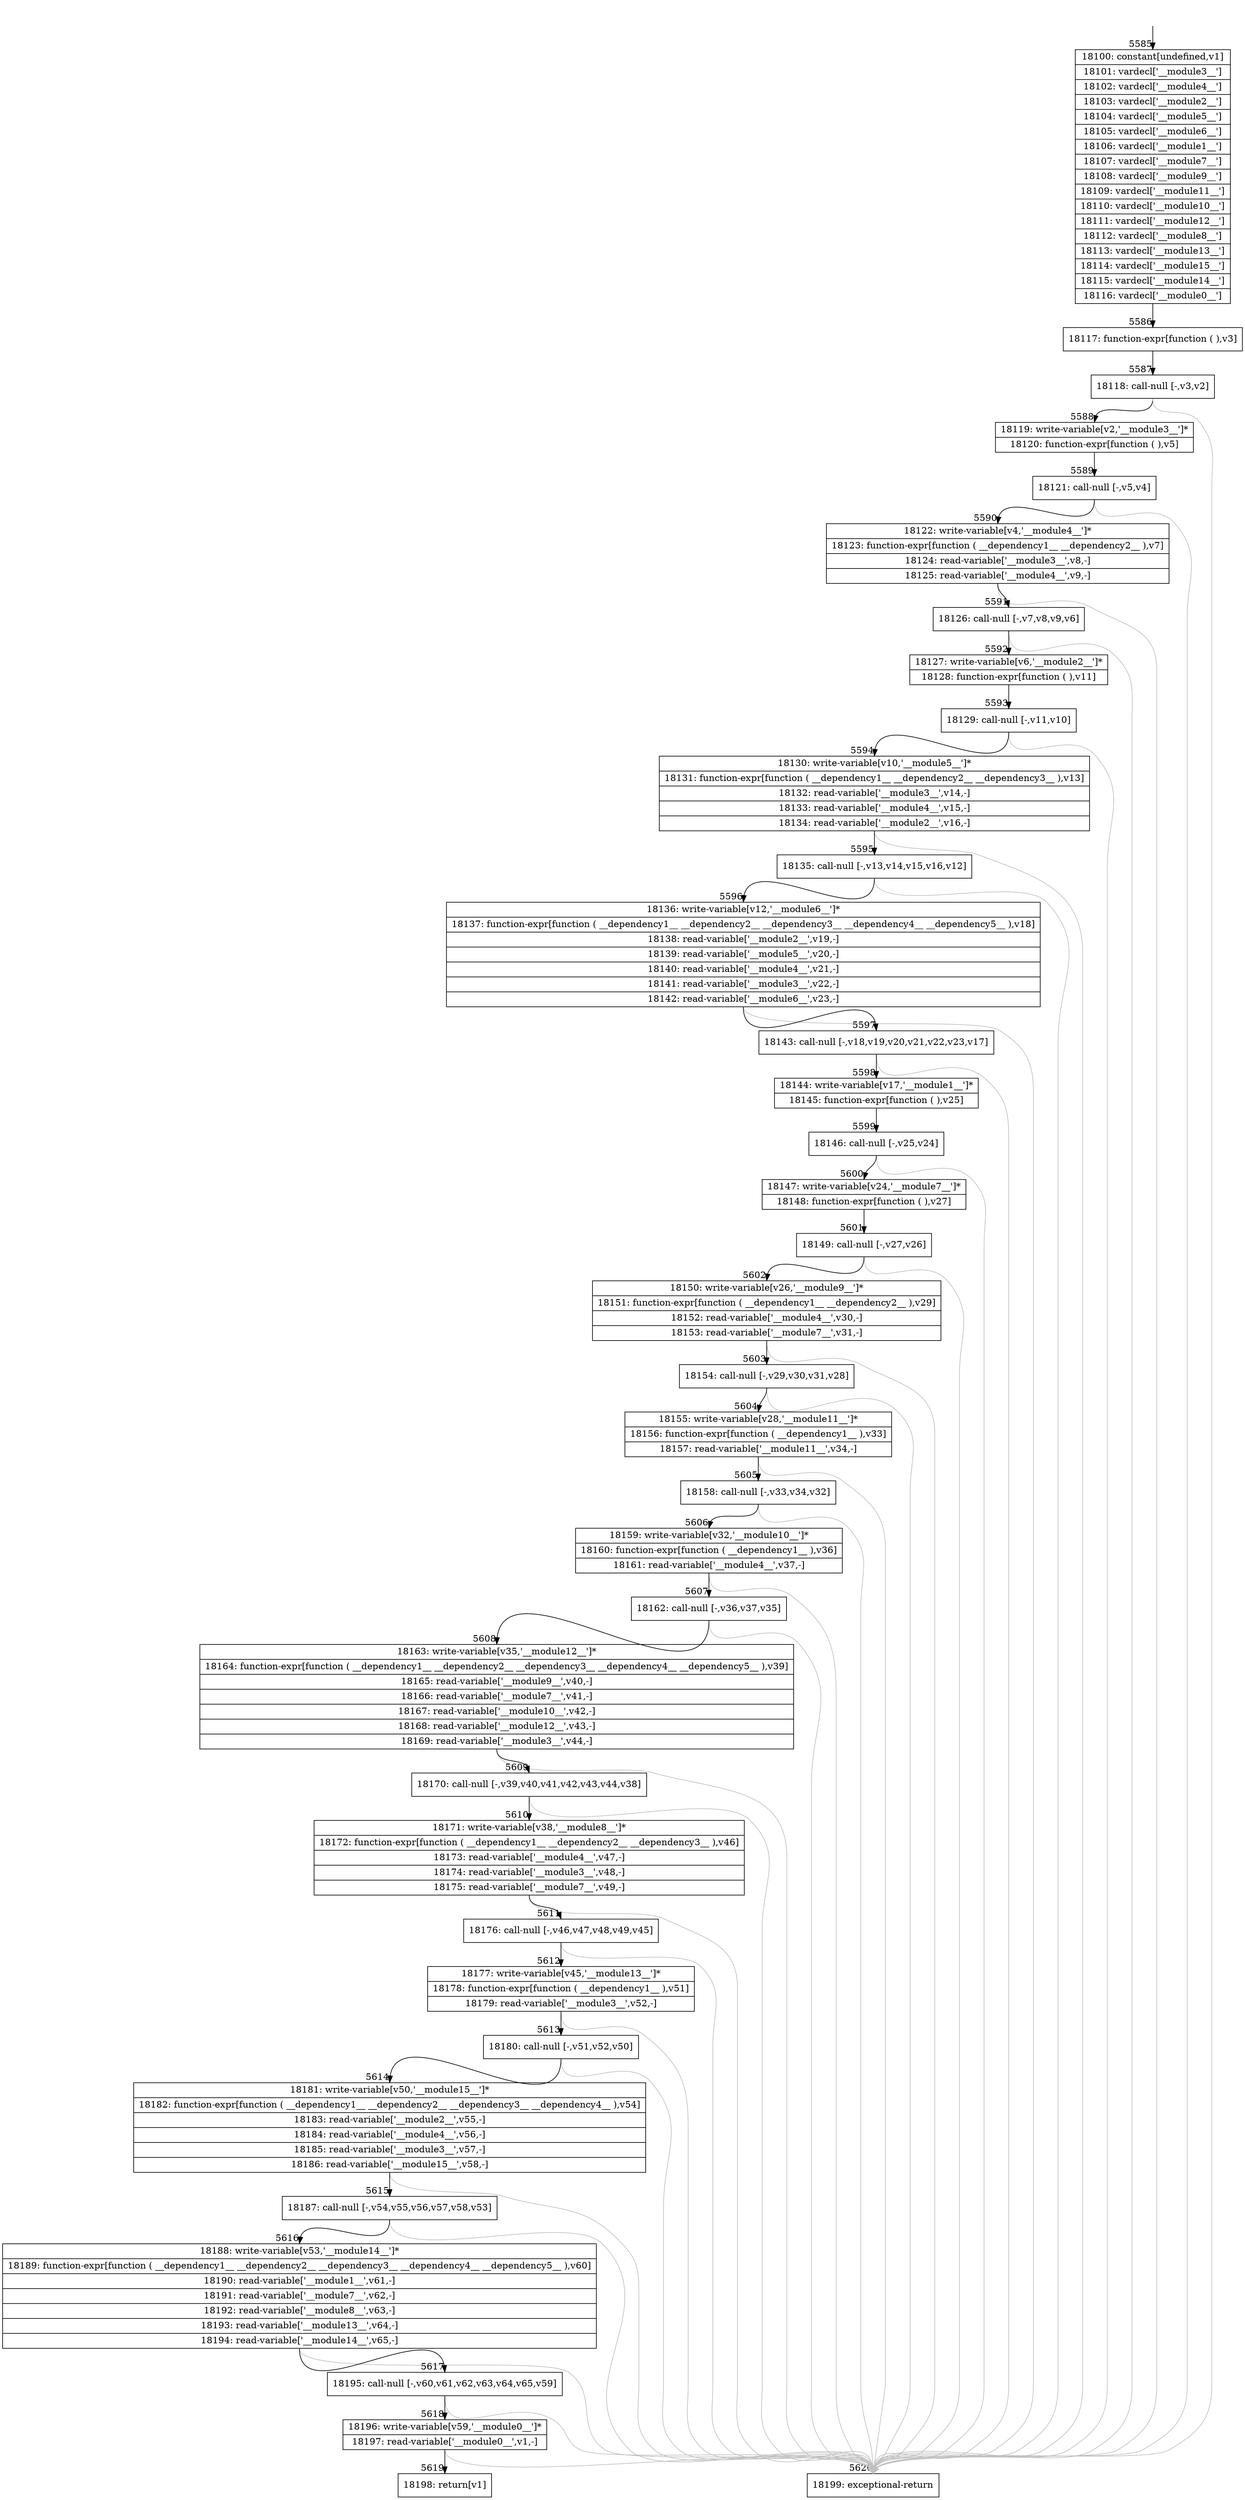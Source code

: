 digraph {
rankdir="TD"
BB_entry2[shape=none,label=""];
BB_entry2 -> BB5585 [tailport=s, headport=n, headlabel="    5585"]
BB5585 [shape=record label="{18100: constant[undefined,v1]|18101: vardecl['__module3__']|18102: vardecl['__module4__']|18103: vardecl['__module2__']|18104: vardecl['__module5__']|18105: vardecl['__module6__']|18106: vardecl['__module1__']|18107: vardecl['__module7__']|18108: vardecl['__module9__']|18109: vardecl['__module11__']|18110: vardecl['__module10__']|18111: vardecl['__module12__']|18112: vardecl['__module8__']|18113: vardecl['__module13__']|18114: vardecl['__module15__']|18115: vardecl['__module14__']|18116: vardecl['__module0__']}" ] 
BB5585 -> BB5586 [tailport=s, headport=n, headlabel="      5586"]
BB5586 [shape=record label="{18117: function-expr[function ( ),v3]}" ] 
BB5586 -> BB5587 [tailport=s, headport=n, headlabel="      5587"]
BB5587 [shape=record label="{18118: call-null [-,v3,v2]}" ] 
BB5587 -> BB5588 [tailport=s, headport=n, headlabel="      5588"]
BB5587 -> BB5620 [tailport=s, headport=n, color=gray, headlabel="      5620"]
BB5588 [shape=record label="{18119: write-variable[v2,'__module3__']*|18120: function-expr[function ( ),v5]}" ] 
BB5588 -> BB5589 [tailport=s, headport=n, headlabel="      5589"]
BB5589 [shape=record label="{18121: call-null [-,v5,v4]}" ] 
BB5589 -> BB5590 [tailport=s, headport=n, headlabel="      5590"]
BB5589 -> BB5620 [tailport=s, headport=n, color=gray]
BB5590 [shape=record label="{18122: write-variable[v4,'__module4__']*|18123: function-expr[function ( __dependency1__ __dependency2__ ),v7]|18124: read-variable['__module3__',v8,-]|18125: read-variable['__module4__',v9,-]}" ] 
BB5590 -> BB5591 [tailport=s, headport=n, headlabel="      5591"]
BB5590 -> BB5620 [tailport=s, headport=n, color=gray]
BB5591 [shape=record label="{18126: call-null [-,v7,v8,v9,v6]}" ] 
BB5591 -> BB5592 [tailport=s, headport=n, headlabel="      5592"]
BB5591 -> BB5620 [tailport=s, headport=n, color=gray]
BB5592 [shape=record label="{18127: write-variable[v6,'__module2__']*|18128: function-expr[function ( ),v11]}" ] 
BB5592 -> BB5593 [tailport=s, headport=n, headlabel="      5593"]
BB5593 [shape=record label="{18129: call-null [-,v11,v10]}" ] 
BB5593 -> BB5594 [tailport=s, headport=n, headlabel="      5594"]
BB5593 -> BB5620 [tailport=s, headport=n, color=gray]
BB5594 [shape=record label="{18130: write-variable[v10,'__module5__']*|18131: function-expr[function ( __dependency1__ __dependency2__ __dependency3__ ),v13]|18132: read-variable['__module3__',v14,-]|18133: read-variable['__module4__',v15,-]|18134: read-variable['__module2__',v16,-]}" ] 
BB5594 -> BB5595 [tailport=s, headport=n, headlabel="      5595"]
BB5594 -> BB5620 [tailport=s, headport=n, color=gray]
BB5595 [shape=record label="{18135: call-null [-,v13,v14,v15,v16,v12]}" ] 
BB5595 -> BB5596 [tailport=s, headport=n, headlabel="      5596"]
BB5595 -> BB5620 [tailport=s, headport=n, color=gray]
BB5596 [shape=record label="{18136: write-variable[v12,'__module6__']*|18137: function-expr[function ( __dependency1__ __dependency2__ __dependency3__ __dependency4__ __dependency5__ ),v18]|18138: read-variable['__module2__',v19,-]|18139: read-variable['__module5__',v20,-]|18140: read-variable['__module4__',v21,-]|18141: read-variable['__module3__',v22,-]|18142: read-variable['__module6__',v23,-]}" ] 
BB5596 -> BB5597 [tailport=s, headport=n, headlabel="      5597"]
BB5596 -> BB5620 [tailport=s, headport=n, color=gray]
BB5597 [shape=record label="{18143: call-null [-,v18,v19,v20,v21,v22,v23,v17]}" ] 
BB5597 -> BB5598 [tailport=s, headport=n, headlabel="      5598"]
BB5597 -> BB5620 [tailport=s, headport=n, color=gray]
BB5598 [shape=record label="{18144: write-variable[v17,'__module1__']*|18145: function-expr[function ( ),v25]}" ] 
BB5598 -> BB5599 [tailport=s, headport=n, headlabel="      5599"]
BB5599 [shape=record label="{18146: call-null [-,v25,v24]}" ] 
BB5599 -> BB5600 [tailport=s, headport=n, headlabel="      5600"]
BB5599 -> BB5620 [tailport=s, headport=n, color=gray]
BB5600 [shape=record label="{18147: write-variable[v24,'__module7__']*|18148: function-expr[function ( ),v27]}" ] 
BB5600 -> BB5601 [tailport=s, headport=n, headlabel="      5601"]
BB5601 [shape=record label="{18149: call-null [-,v27,v26]}" ] 
BB5601 -> BB5602 [tailport=s, headport=n, headlabel="      5602"]
BB5601 -> BB5620 [tailport=s, headport=n, color=gray]
BB5602 [shape=record label="{18150: write-variable[v26,'__module9__']*|18151: function-expr[function ( __dependency1__ __dependency2__ ),v29]|18152: read-variable['__module4__',v30,-]|18153: read-variable['__module7__',v31,-]}" ] 
BB5602 -> BB5603 [tailport=s, headport=n, headlabel="      5603"]
BB5602 -> BB5620 [tailport=s, headport=n, color=gray]
BB5603 [shape=record label="{18154: call-null [-,v29,v30,v31,v28]}" ] 
BB5603 -> BB5604 [tailport=s, headport=n, headlabel="      5604"]
BB5603 -> BB5620 [tailport=s, headport=n, color=gray]
BB5604 [shape=record label="{18155: write-variable[v28,'__module11__']*|18156: function-expr[function ( __dependency1__ ),v33]|18157: read-variable['__module11__',v34,-]}" ] 
BB5604 -> BB5605 [tailport=s, headport=n, headlabel="      5605"]
BB5604 -> BB5620 [tailport=s, headport=n, color=gray]
BB5605 [shape=record label="{18158: call-null [-,v33,v34,v32]}" ] 
BB5605 -> BB5606 [tailport=s, headport=n, headlabel="      5606"]
BB5605 -> BB5620 [tailport=s, headport=n, color=gray]
BB5606 [shape=record label="{18159: write-variable[v32,'__module10__']*|18160: function-expr[function ( __dependency1__ ),v36]|18161: read-variable['__module4__',v37,-]}" ] 
BB5606 -> BB5607 [tailport=s, headport=n, headlabel="      5607"]
BB5606 -> BB5620 [tailport=s, headport=n, color=gray]
BB5607 [shape=record label="{18162: call-null [-,v36,v37,v35]}" ] 
BB5607 -> BB5608 [tailport=s, headport=n, headlabel="      5608"]
BB5607 -> BB5620 [tailport=s, headport=n, color=gray]
BB5608 [shape=record label="{18163: write-variable[v35,'__module12__']*|18164: function-expr[function ( __dependency1__ __dependency2__ __dependency3__ __dependency4__ __dependency5__ ),v39]|18165: read-variable['__module9__',v40,-]|18166: read-variable['__module7__',v41,-]|18167: read-variable['__module10__',v42,-]|18168: read-variable['__module12__',v43,-]|18169: read-variable['__module3__',v44,-]}" ] 
BB5608 -> BB5609 [tailport=s, headport=n, headlabel="      5609"]
BB5608 -> BB5620 [tailport=s, headport=n, color=gray]
BB5609 [shape=record label="{18170: call-null [-,v39,v40,v41,v42,v43,v44,v38]}" ] 
BB5609 -> BB5610 [tailport=s, headport=n, headlabel="      5610"]
BB5609 -> BB5620 [tailport=s, headport=n, color=gray]
BB5610 [shape=record label="{18171: write-variable[v38,'__module8__']*|18172: function-expr[function ( __dependency1__ __dependency2__ __dependency3__ ),v46]|18173: read-variable['__module4__',v47,-]|18174: read-variable['__module3__',v48,-]|18175: read-variable['__module7__',v49,-]}" ] 
BB5610 -> BB5611 [tailport=s, headport=n, headlabel="      5611"]
BB5610 -> BB5620 [tailport=s, headport=n, color=gray]
BB5611 [shape=record label="{18176: call-null [-,v46,v47,v48,v49,v45]}" ] 
BB5611 -> BB5612 [tailport=s, headport=n, headlabel="      5612"]
BB5611 -> BB5620 [tailport=s, headport=n, color=gray]
BB5612 [shape=record label="{18177: write-variable[v45,'__module13__']*|18178: function-expr[function ( __dependency1__ ),v51]|18179: read-variable['__module3__',v52,-]}" ] 
BB5612 -> BB5613 [tailport=s, headport=n, headlabel="      5613"]
BB5612 -> BB5620 [tailport=s, headport=n, color=gray]
BB5613 [shape=record label="{18180: call-null [-,v51,v52,v50]}" ] 
BB5613 -> BB5614 [tailport=s, headport=n, headlabel="      5614"]
BB5613 -> BB5620 [tailport=s, headport=n, color=gray]
BB5614 [shape=record label="{18181: write-variable[v50,'__module15__']*|18182: function-expr[function ( __dependency1__ __dependency2__ __dependency3__ __dependency4__ ),v54]|18183: read-variable['__module2__',v55,-]|18184: read-variable['__module4__',v56,-]|18185: read-variable['__module3__',v57,-]|18186: read-variable['__module15__',v58,-]}" ] 
BB5614 -> BB5615 [tailport=s, headport=n, headlabel="      5615"]
BB5614 -> BB5620 [tailport=s, headport=n, color=gray]
BB5615 [shape=record label="{18187: call-null [-,v54,v55,v56,v57,v58,v53]}" ] 
BB5615 -> BB5616 [tailport=s, headport=n, headlabel="      5616"]
BB5615 -> BB5620 [tailport=s, headport=n, color=gray]
BB5616 [shape=record label="{18188: write-variable[v53,'__module14__']*|18189: function-expr[function ( __dependency1__ __dependency2__ __dependency3__ __dependency4__ __dependency5__ ),v60]|18190: read-variable['__module1__',v61,-]|18191: read-variable['__module7__',v62,-]|18192: read-variable['__module8__',v63,-]|18193: read-variable['__module13__',v64,-]|18194: read-variable['__module14__',v65,-]}" ] 
BB5616 -> BB5617 [tailport=s, headport=n, headlabel="      5617"]
BB5616 -> BB5620 [tailport=s, headport=n, color=gray]
BB5617 [shape=record label="{18195: call-null [-,v60,v61,v62,v63,v64,v65,v59]}" ] 
BB5617 -> BB5618 [tailport=s, headport=n, headlabel="      5618"]
BB5617 -> BB5620 [tailport=s, headport=n, color=gray]
BB5618 [shape=record label="{18196: write-variable[v59,'__module0__']*|18197: read-variable['__module0__',v1,-]}" ] 
BB5618 -> BB5619 [tailport=s, headport=n, headlabel="      5619"]
BB5618 -> BB5620 [tailport=s, headport=n, color=gray]
BB5619 [shape=record label="{18198: return[v1]}" ] 
BB5620 [shape=record label="{18199: exceptional-return}" ] 
//#$~ 3745
}

